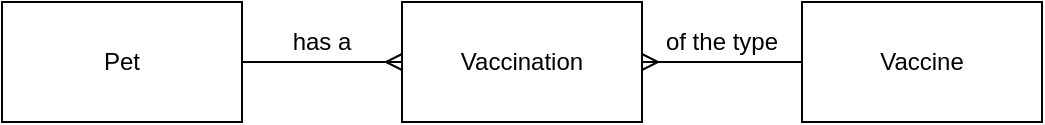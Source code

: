 <mxfile version="17.4.2" type="device"><diagram id="FM7FV10UWZqP8pnEYUsb" name="Page-1"><mxGraphModel dx="414" dy="332" grid="1" gridSize="10" guides="1" tooltips="1" connect="1" arrows="1" fold="1" page="1" pageScale="1" pageWidth="827" pageHeight="1169" math="0" shadow="0"><root><mxCell id="0"/><mxCell id="1" parent="0"/><mxCell id="5dxBUbF0HeNdmIPRrVUh-1" value="Pet" style="rounded=0;whiteSpace=wrap;html=1;" parent="1" vertex="1"><mxGeometry x="160" y="290" width="120" height="60" as="geometry"/></mxCell><mxCell id="5dxBUbF0HeNdmIPRrVUh-2" value="Vaccination" style="rounded=0;whiteSpace=wrap;html=1;" parent="1" vertex="1"><mxGeometry x="360" y="290" width="120" height="60" as="geometry"/></mxCell><mxCell id="5dxBUbF0HeNdmIPRrVUh-3" value="" style="edgeStyle=entityRelationEdgeStyle;fontSize=12;html=1;endArrow=ERmany;rounded=0;exitX=1;exitY=0.5;exitDx=0;exitDy=0;entryX=0;entryY=0.5;entryDx=0;entryDy=0;" parent="1" source="5dxBUbF0HeNdmIPRrVUh-1" target="5dxBUbF0HeNdmIPRrVUh-2" edge="1"><mxGeometry width="100" height="100" relative="1" as="geometry"><mxPoint x="360" y="410" as="sourcePoint"/><mxPoint x="460" y="310" as="targetPoint"/></mxGeometry></mxCell><mxCell id="5dxBUbF0HeNdmIPRrVUh-4" value="has a" style="text;html=1;strokeColor=none;fillColor=none;align=center;verticalAlign=middle;whiteSpace=wrap;rounded=0;" parent="1" vertex="1"><mxGeometry x="290" y="300" width="60" height="20" as="geometry"/></mxCell><mxCell id="U7ePnaSeb4LSczm0rDZV-1" value="Vaccine" style="rounded=0;whiteSpace=wrap;html=1;" vertex="1" parent="1"><mxGeometry x="560" y="290" width="120" height="60" as="geometry"/></mxCell><mxCell id="U7ePnaSeb4LSczm0rDZV-2" value="" style="edgeStyle=entityRelationEdgeStyle;fontSize=12;html=1;endArrow=none;rounded=0;exitX=1;exitY=0.5;exitDx=0;exitDy=0;entryX=0;entryY=0.5;entryDx=0;entryDy=0;startArrow=ERmany;startFill=0;endFill=0;" edge="1" parent="1" source="5dxBUbF0HeNdmIPRrVUh-2" target="U7ePnaSeb4LSczm0rDZV-1"><mxGeometry width="100" height="100" relative="1" as="geometry"><mxPoint x="530" y="320" as="sourcePoint"/><mxPoint x="530" y="320" as="targetPoint"/></mxGeometry></mxCell><mxCell id="U7ePnaSeb4LSczm0rDZV-3" value="of the type" style="text;html=1;strokeColor=none;fillColor=none;align=center;verticalAlign=middle;whiteSpace=wrap;rounded=0;" vertex="1" parent="1"><mxGeometry x="490" y="300" width="60" height="20" as="geometry"/></mxCell></root></mxGraphModel></diagram></mxfile>
